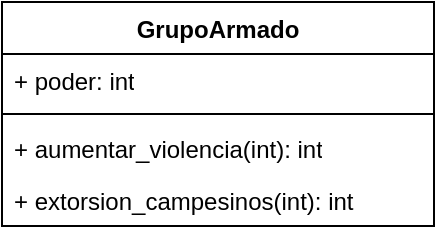 <mxfile version="27.0.5">
  <diagram name="Page-1" id="D6CwFJQHBC7KFg2RUZzC">
    <mxGraphModel dx="534" dy="338" grid="0" gridSize="10" guides="1" tooltips="1" connect="1" arrows="1" fold="1" page="0" pageScale="1" pageWidth="850" pageHeight="1100" math="0" shadow="0">
      <root>
        <mxCell id="0" />
        <mxCell id="1" parent="0" />
        <mxCell id="9tPqZk99KiDnomQh7NcD-5" value="GrupoArmado" style="swimlane;fontStyle=1;align=center;verticalAlign=top;childLayout=stackLayout;horizontal=1;startSize=26;horizontalStack=0;resizeParent=1;resizeParentMax=0;resizeLast=0;collapsible=1;marginBottom=0;whiteSpace=wrap;html=1;" vertex="1" parent="1">
          <mxGeometry x="247" y="144" width="216" height="112" as="geometry" />
        </mxCell>
        <mxCell id="9tPqZk99KiDnomQh7NcD-6" value="+ poder: int" style="text;strokeColor=none;fillColor=none;align=left;verticalAlign=top;spacingLeft=4;spacingRight=4;overflow=hidden;rotatable=0;points=[[0,0.5],[1,0.5]];portConstraint=eastwest;whiteSpace=wrap;html=1;" vertex="1" parent="9tPqZk99KiDnomQh7NcD-5">
          <mxGeometry y="26" width="216" height="26" as="geometry" />
        </mxCell>
        <mxCell id="9tPqZk99KiDnomQh7NcD-7" value="" style="line;strokeWidth=1;fillColor=none;align=left;verticalAlign=middle;spacingTop=-1;spacingLeft=3;spacingRight=3;rotatable=0;labelPosition=right;points=[];portConstraint=eastwest;strokeColor=inherit;" vertex="1" parent="9tPqZk99KiDnomQh7NcD-5">
          <mxGeometry y="52" width="216" height="8" as="geometry" />
        </mxCell>
        <mxCell id="9tPqZk99KiDnomQh7NcD-8" value="+ aumentar_violencia(int): int" style="text;strokeColor=none;fillColor=none;align=left;verticalAlign=top;spacingLeft=4;spacingRight=4;overflow=hidden;rotatable=0;points=[[0,0.5],[1,0.5]];portConstraint=eastwest;whiteSpace=wrap;html=1;" vertex="1" parent="9tPqZk99KiDnomQh7NcD-5">
          <mxGeometry y="60" width="216" height="26" as="geometry" />
        </mxCell>
        <mxCell id="9tPqZk99KiDnomQh7NcD-9" value="+ extorsion_campesinos(int): int" style="text;strokeColor=none;fillColor=none;align=left;verticalAlign=top;spacingLeft=4;spacingRight=4;overflow=hidden;rotatable=0;points=[[0,0.5],[1,0.5]];portConstraint=eastwest;whiteSpace=wrap;html=1;" vertex="1" parent="9tPqZk99KiDnomQh7NcD-5">
          <mxGeometry y="86" width="216" height="26" as="geometry" />
        </mxCell>
      </root>
    </mxGraphModel>
  </diagram>
</mxfile>
